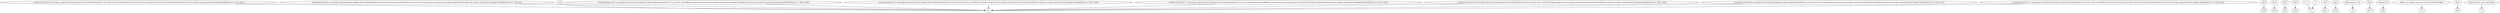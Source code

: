 digraph g {
0[label="interfaceinvoke $r9.<org.eclipse.osgi.framework.adaptor.ClassLoaderDelegateHook: java.lang.String preFindLibrary(java.lang.String,org.eclipse.osgi.framework.adaptor.BundleClassLoader,org.eclipse.osgi.framework.adaptor.BundleData)>(r1, $r10, $r12)"]
1[label="r37"]
0->1[label=""]
2[label="interfaceinvoke $r5.<org.eclipse.osgi.framework.adaptor.ClassLoaderDelegateHook: java.lang.String postFindLibrary(java.lang.String,org.eclipse.osgi.framework.adaptor.BundleClassLoader,org.eclipse.osgi.framework.adaptor.BundleData)>(r1, $r6, $r8)"]
2->1[label=""]
3[label="r2[i1]"]
4[label="$r29"]
3->4[label=""]
5[label="null"]
5->1[label=""]
6[label="r2[i1]"]
7[label="$r13"]
6->7[label=""]
8[label="interfaceinvoke $r25.<org.eclipse.osgi.framework.adaptor.ClassLoaderDelegateHook: java.net.URL preFindResource(java.lang.String,org.eclipse.osgi.framework.adaptor.BundleClassLoader,org.eclipse.osgi.framework.adaptor.BundleData)>(r1, $r26, $r28)"]
8->1[label=""]
9[label="interfaceinvoke $r13.<org.eclipse.osgi.framework.adaptor.ClassLoaderDelegateHook: java.util.Enumeration postFindResources(java.lang.String,org.eclipse.osgi.framework.adaptor.BundleClassLoader,org.eclipse.osgi.framework.adaptor.BundleData)>(r1, $r14, $r16)"]
9->1[label=""]
10[label="r2[i1]"]
11[label="$r9"]
10->11[label=""]
12[label="r2[i1]"]
13[label="$r25"]
12->13[label=""]
14[label="i1 + 1"]
15[label="i1"]
14->15[label=""]
16[label="r2[i1]"]
17[label="$r21"]
16->17[label=""]
18[label="r2[i1]"]
19[label="$r33"]
18->19[label=""]
20[label="@parameter1: int"]
21[label="i0"]
20->21[label=""]
22[label="interfaceinvoke $r17.<org.eclipse.osgi.framework.adaptor.ClassLoaderDelegateHook: java.util.Enumeration preFindResources(java.lang.String,org.eclipse.osgi.framework.adaptor.BundleClassLoader,org.eclipse.osgi.framework.adaptor.BundleData)>(r1, $r18, $r20)"]
22->1[label=""]
23[label="interfaceinvoke $r33.<org.eclipse.osgi.framework.adaptor.ClassLoaderDelegateHook: java.lang.Class preFindClass(java.lang.String,org.eclipse.osgi.framework.adaptor.BundleClassLoader,org.eclipse.osgi.framework.adaptor.BundleData)>(r1, $r34, $r36)"]
23->1[label=""]
24[label="interfaceinvoke $r29.<org.eclipse.osgi.framework.adaptor.ClassLoaderDelegateHook: java.lang.Class postFindClass(java.lang.String,org.eclipse.osgi.framework.adaptor.BundleClassLoader,org.eclipse.osgi.framework.adaptor.BundleData)>(r1, $r30, $r32)"]
24->1[label=""]
25[label="r2[i1]"]
26[label="$r17"]
25->26[label=""]
27[label="lengthof r2"]
28[label="$i2"]
27->28[label=""]
29[label="@this: org.eclipse.osgi.internal.loader.BundleLoader"]
30[label="r0"]
29->30[label=""]
31[label="r2[i1]"]
32[label="$r5"]
31->32[label=""]
33[label="@parameter0: java.lang.String"]
34[label="r1"]
33->34[label=""]
35[label="0"]
35->15[label=""]
36[label="interfaceinvoke $r21.<org.eclipse.osgi.framework.adaptor.ClassLoaderDelegateHook: java.net.URL postFindResource(java.lang.String,org.eclipse.osgi.framework.adaptor.BundleClassLoader,org.eclipse.osgi.framework.adaptor.BundleData)>(r1, $r22, $r24)"]
36->1[label=""]
}